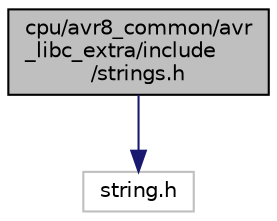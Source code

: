 digraph "cpu/avr8_common/avr_libc_extra/include/strings.h"
{
 // LATEX_PDF_SIZE
  edge [fontname="Helvetica",fontsize="10",labelfontname="Helvetica",labelfontsize="10"];
  node [fontname="Helvetica",fontsize="10",shape=record];
  Node1 [label="cpu/avr8_common/avr\l_libc_extra/include\l/strings.h",height=0.2,width=0.4,color="black", fillcolor="grey75", style="filled", fontcolor="black",tooltip="strings.h"];
  Node1 -> Node2 [color="midnightblue",fontsize="10",style="solid",fontname="Helvetica"];
  Node2 [label="string.h",height=0.2,width=0.4,color="grey75", fillcolor="white", style="filled",tooltip=" "];
}
